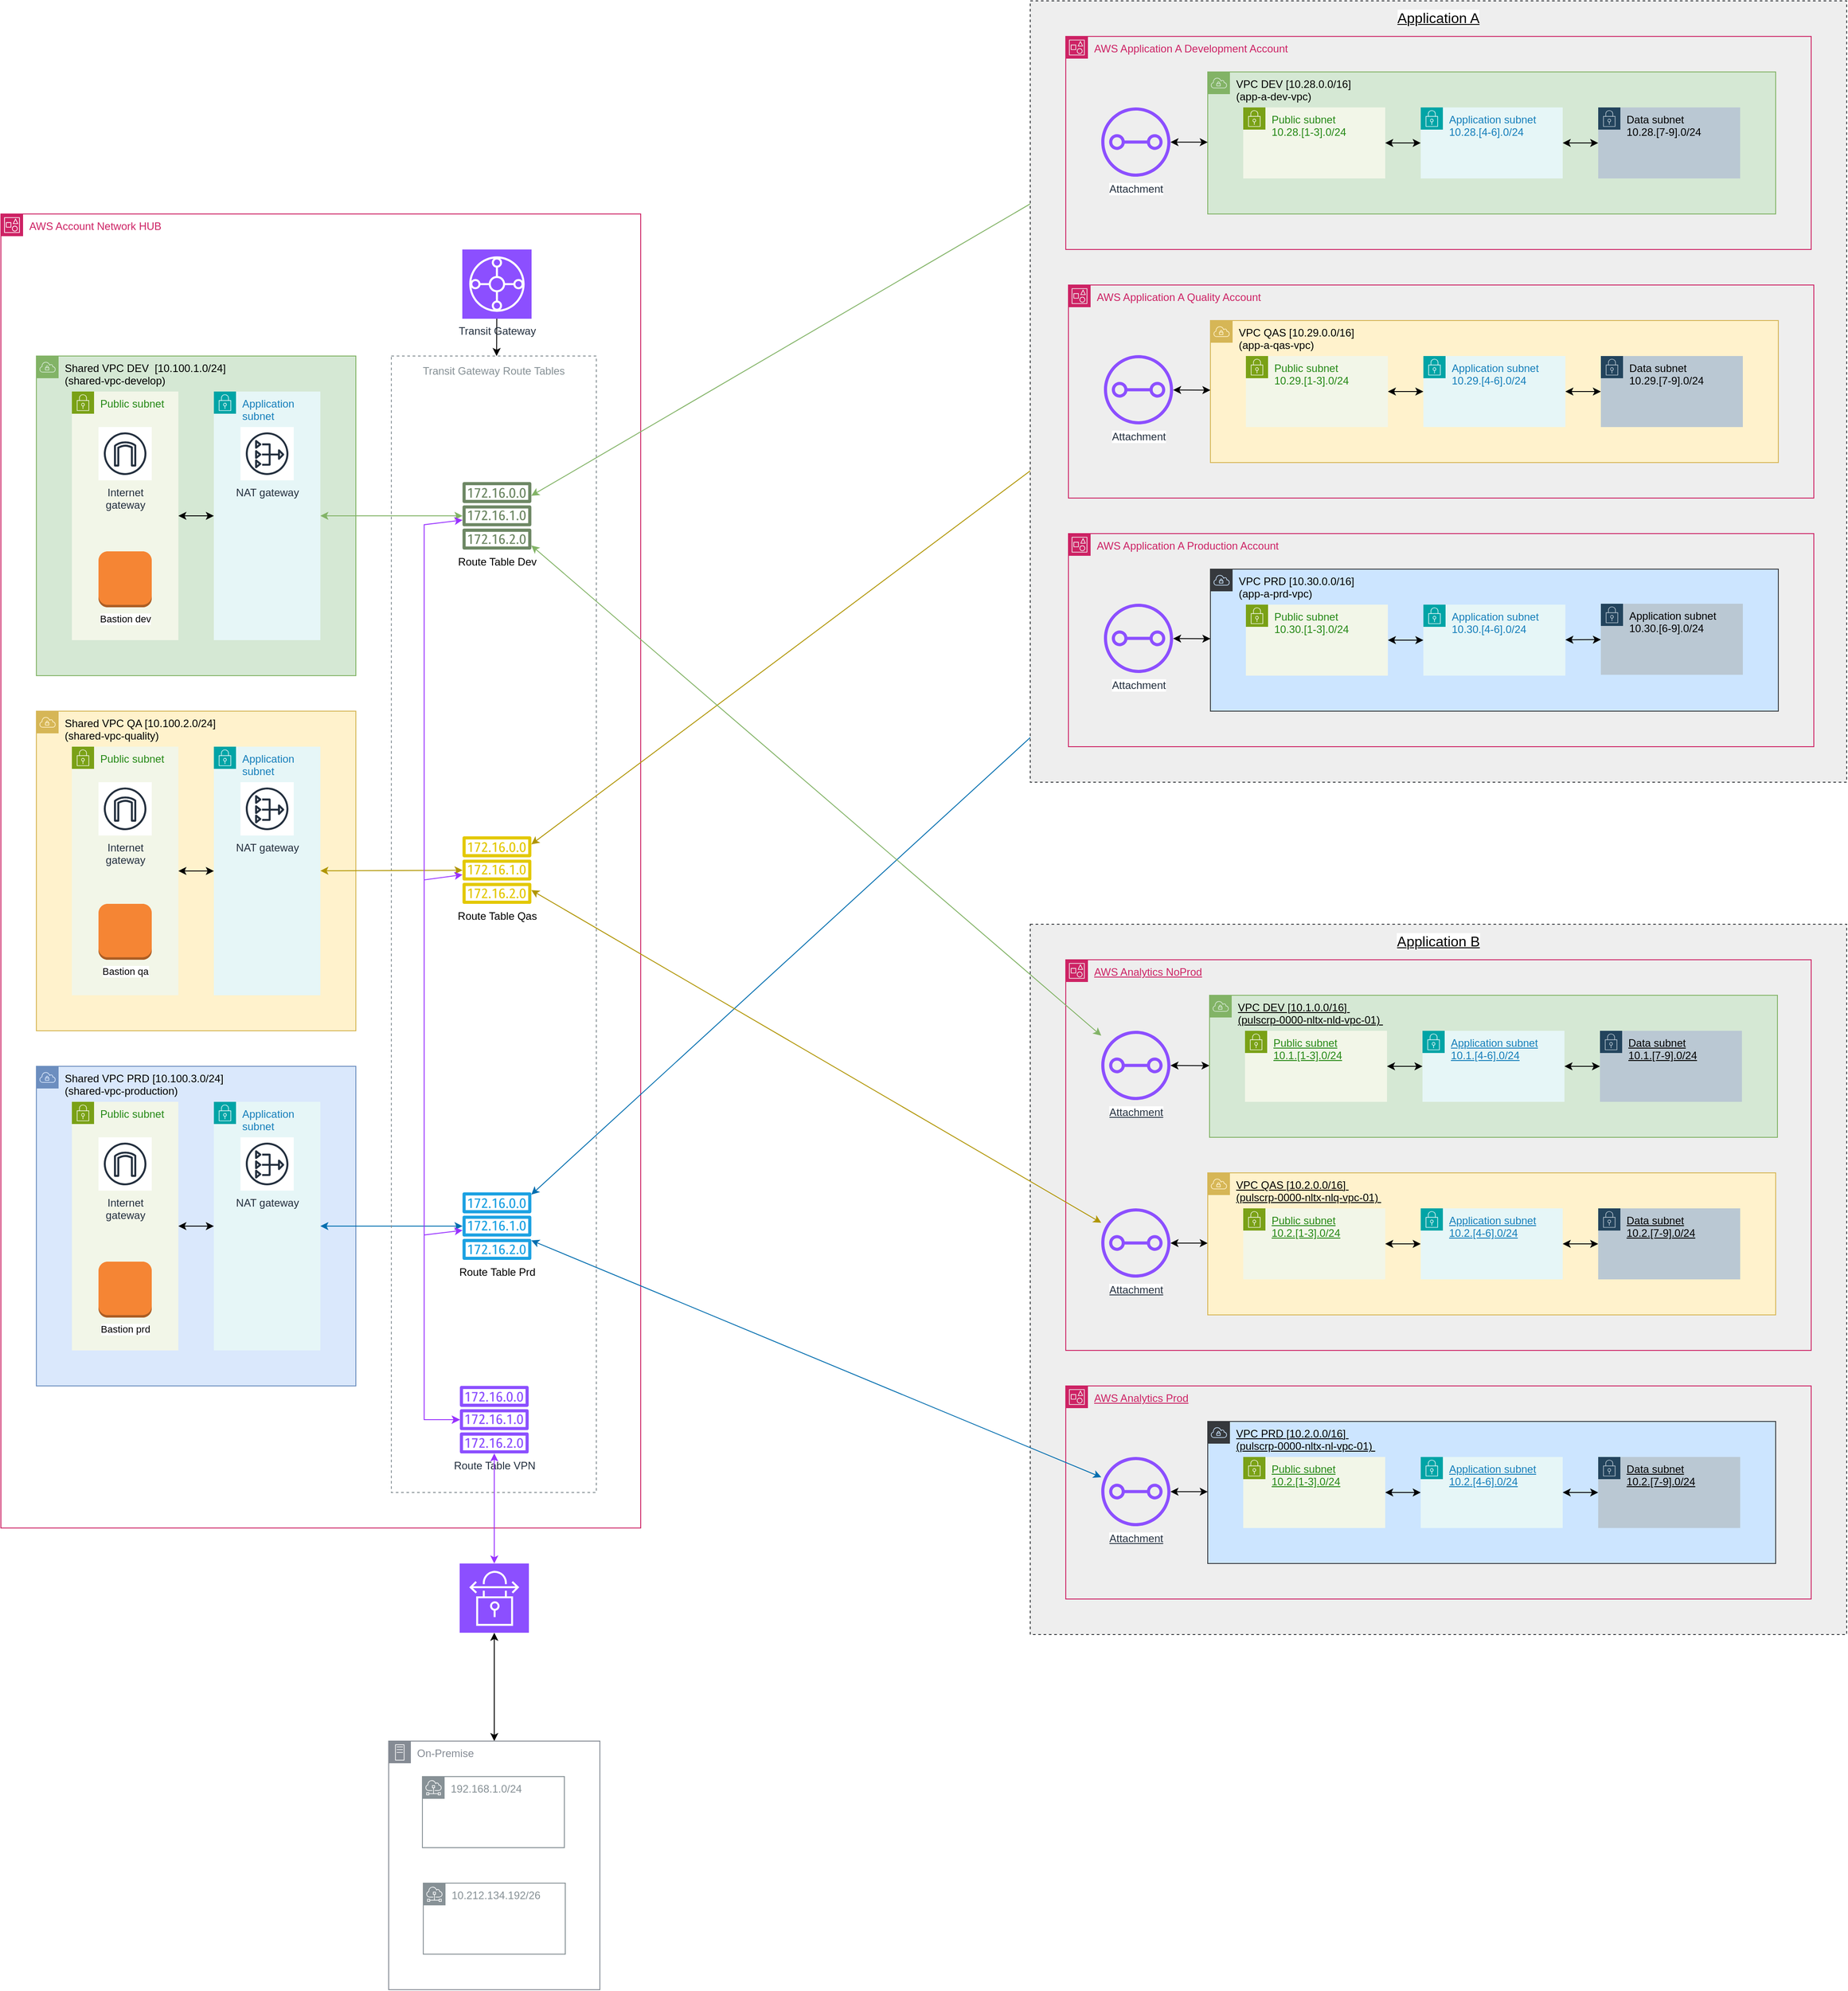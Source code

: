 <mxfile version="28.2.3">
  <diagram name="Networking" id="_ORlymL7IfFfhd-yZhTp">
    <mxGraphModel dx="1394" dy="-247" grid="1" gridSize="10" guides="1" tooltips="1" connect="1" arrows="1" fold="1" page="1" pageScale="1" pageWidth="850" pageHeight="1100" math="0" shadow="0">
      <root>
        <mxCell id="0" />
        <mxCell id="1" parent="0" />
        <mxCell id="sHIFL1C14dwgfcnODs1w-1" value="Network HUB" style="" parent="0" />
        <mxCell id="sHIFL1C14dwgfcnODs1w-2" value="AWS Account Network HUB" style="points=[[0,0],[0.25,0],[0.5,0],[0.75,0],[1,0],[1,0.25],[1,0.5],[1,0.75],[1,1],[0.75,1],[0.5,1],[0.25,1],[0,1],[0,0.75],[0,0.5],[0,0.25]];outlineConnect=0;gradientColor=none;html=1;whiteSpace=wrap;fontSize=12;fontStyle=0;container=1;pointerEvents=0;collapsible=0;recursiveResize=0;shape=mxgraph.aws4.group;grIcon=mxgraph.aws4.group_account;strokeColor=#CD2264;fillColor=none;verticalAlign=top;align=left;spacingLeft=30;fontColor=#CD2264;dashed=0;rounded=0;" parent="sHIFL1C14dwgfcnODs1w-1" vertex="1">
          <mxGeometry x="40" y="1880" width="721" height="1480" as="geometry" />
        </mxCell>
        <UserObject label="" tags="" id="sHIFL1C14dwgfcnODs1w-3">
          <mxCell style="edgeStyle=none;shape=connector;rounded=0;orthogonalLoop=1;jettySize=auto;html=1;strokeColor=default;align=center;verticalAlign=middle;fontFamily=Helvetica;fontSize=11;fontColor=default;labelBackgroundColor=default;startArrow=none;startFill=0;endArrow=classic;" parent="sHIFL1C14dwgfcnODs1w-2" source="sHIFL1C14dwgfcnODs1w-4" target="sHIFL1C14dwgfcnODs1w-12" edge="1">
            <mxGeometry relative="1" as="geometry" />
          </mxCell>
        </UserObject>
        <mxCell id="sHIFL1C14dwgfcnODs1w-4" value="Transit Gateway" style="points=[[0,0,0],[0.25,0,0],[0.5,0,0],[0.75,0,0],[1,0,0],[0,1,0],[0.25,1,0],[0.5,1,0],[0.75,1,0],[1,1,0],[0,0.25,0],[0,0.5,0],[0,0.75,0],[1,0.25,0],[1,0.5,0],[1,0.75,0]];outlineConnect=0;fontColor=#232F3E;fillColor=#8C4FFF;strokeColor=#ffffff;dashed=0;verticalLabelPosition=bottom;verticalAlign=top;align=center;html=1;fontSize=12;fontStyle=0;aspect=fixed;shape=mxgraph.aws4.resourceIcon;resIcon=mxgraph.aws4.transit_gateway;rounded=0;" parent="sHIFL1C14dwgfcnODs1w-2" vertex="1">
          <mxGeometry x="520" y="40" width="78" height="78" as="geometry" />
        </mxCell>
        <UserObject label="Shared VPC PRD [10.100.3.0/24]&amp;nbsp;&lt;div&gt;(shared-vpc-production)&amp;nbsp;&lt;/div&gt;" tags="Production" id="sHIFL1C14dwgfcnODs1w-5">
          <mxCell style="outlineConnect=0;html=1;whiteSpace=wrap;fontSize=12;fontStyle=0;shape=mxgraph.aws4.group;grIcon=mxgraph.aws4.group_vpc;strokeColor=#6c8ebf;fillColor=#dae8fc;verticalAlign=top;align=left;spacingLeft=30;dashed=0;rounded=0;" parent="sHIFL1C14dwgfcnODs1w-2" vertex="1">
            <mxGeometry x="40" y="960" width="360" height="360" as="geometry" />
          </mxCell>
        </UserObject>
        <UserObject label="" tags="Production" id="sHIFL1C14dwgfcnODs1w-6">
          <mxCell style="rounded=0;orthogonalLoop=1;jettySize=auto;html=1;startArrow=classic;startFill=1;" parent="sHIFL1C14dwgfcnODs1w-2" source="sHIFL1C14dwgfcnODs1w-7" target="sHIFL1C14dwgfcnODs1w-10" edge="1">
            <mxGeometry relative="1" as="geometry" />
          </mxCell>
        </UserObject>
        <UserObject label="Public subnet" tags="Production" id="sHIFL1C14dwgfcnODs1w-7">
          <mxCell style="points=[[0,0],[0.25,0],[0.5,0],[0.75,0],[1,0],[1,0.25],[1,0.5],[1,0.75],[1,1],[0.75,1],[0.5,1],[0.25,1],[0,1],[0,0.75],[0,0.5],[0,0.25]];outlineConnect=0;gradientColor=none;html=1;whiteSpace=wrap;fontSize=12;fontStyle=0;container=1;pointerEvents=0;collapsible=0;recursiveResize=0;shape=mxgraph.aws4.group;grIcon=mxgraph.aws4.group_security_group;grStroke=0;strokeColor=#7AA116;fillColor=#F2F6E8;verticalAlign=top;align=left;spacingLeft=30;fontColor=#248814;dashed=0;rounded=0;" parent="sHIFL1C14dwgfcnODs1w-2" vertex="1">
            <mxGeometry x="80" y="1000" width="120" height="280" as="geometry" />
          </mxCell>
        </UserObject>
        <UserObject label="Internet&#xa;gateway" tags="Production" id="sHIFL1C14dwgfcnODs1w-8">
          <mxCell style="outlineConnect=0;fontColor=#232F3E;gradientColor=none;strokeColor=#232F3E;fillColor=#ffffff;dashed=0;verticalLabelPosition=bottom;verticalAlign=top;align=center;html=1;fontSize=12;fontStyle=0;aspect=fixed;shape=mxgraph.aws4.resourceIcon;resIcon=mxgraph.aws4.internet_gateway;rounded=0;" parent="sHIFL1C14dwgfcnODs1w-7" vertex="1">
            <mxGeometry x="30" y="40" width="60" height="60" as="geometry" />
          </mxCell>
        </UserObject>
        <UserObject label="" tags="Production" id="sHIFL1C14dwgfcnODs1w-9">
          <mxCell style="rounded=0;orthogonalLoop=1;jettySize=auto;html=1;startArrow=classic;startFill=1;fillColor=#1ba1e2;strokeColor=#006EAF;" parent="sHIFL1C14dwgfcnODs1w-2" source="sHIFL1C14dwgfcnODs1w-10" target="sHIFL1C14dwgfcnODs1w-13" edge="1">
            <mxGeometry relative="1" as="geometry" />
          </mxCell>
        </UserObject>
        <UserObject label="Application&lt;div&gt;subnet&lt;/div&gt;" tags="Production" id="sHIFL1C14dwgfcnODs1w-10">
          <mxCell style="points=[[0,0],[0.25,0],[0.5,0],[0.75,0],[1,0],[1,0.25],[1,0.5],[1,0.75],[1,1],[0.75,1],[0.5,1],[0.25,1],[0,1],[0,0.75],[0,0.5],[0,0.25]];outlineConnect=0;gradientColor=none;html=1;whiteSpace=wrap;fontSize=12;fontStyle=0;container=1;pointerEvents=0;collapsible=0;recursiveResize=0;shape=mxgraph.aws4.group;grIcon=mxgraph.aws4.group_security_group;grStroke=0;strokeColor=#00A4A6;fillColor=#E6F6F7;verticalAlign=top;align=left;spacingLeft=30;fontColor=#147EBA;dashed=0;rounded=0;" parent="sHIFL1C14dwgfcnODs1w-2" vertex="1">
            <mxGeometry x="240" y="1000" width="120" height="280" as="geometry" />
          </mxCell>
        </UserObject>
        <UserObject label="NAT gateway" tags="Production" id="sHIFL1C14dwgfcnODs1w-11">
          <mxCell style="outlineConnect=0;fontColor=#232F3E;gradientColor=none;strokeColor=#232F3E;fillColor=#ffffff;dashed=0;verticalLabelPosition=bottom;verticalAlign=top;align=center;html=1;fontSize=12;fontStyle=0;aspect=fixed;shape=mxgraph.aws4.resourceIcon;resIcon=mxgraph.aws4.nat_gateway;rounded=0;" parent="sHIFL1C14dwgfcnODs1w-10" vertex="1">
            <mxGeometry x="30" y="40" width="60" height="60" as="geometry" />
          </mxCell>
        </UserObject>
        <mxCell id="sHIFL1C14dwgfcnODs1w-12" value="Transit Gateway Route Tables" style="outlineConnect=0;gradientColor=none;html=1;whiteSpace=wrap;fontSize=12;fontStyle=0;strokeColor=#879196;fillColor=none;verticalAlign=top;align=center;fontColor=#879196;dashed=1;spacingTop=3;fontFamily=Helvetica;labelBackgroundColor=default;rounded=0;" parent="sHIFL1C14dwgfcnODs1w-2" vertex="1">
          <mxGeometry x="440" y="160" width="231" height="1280" as="geometry" />
        </mxCell>
        <UserObject label="&lt;font style=&quot;color: rgb(0, 0, 0);&quot;&gt;Route Table Prd&lt;/font&gt;" tags="Production" id="sHIFL1C14dwgfcnODs1w-13">
          <mxCell style="outlineConnect=0;fillColor=#1ba1e2;strokeColor=#006EAF;dashed=0;verticalLabelPosition=bottom;verticalAlign=top;align=center;html=1;fontSize=12;fontStyle=0;aspect=fixed;pointerEvents=1;shape=mxgraph.aws4.route_table;fontFamily=Helvetica;labelBackgroundColor=default;fontColor=#ffffff;rounded=0;" parent="sHIFL1C14dwgfcnODs1w-2" vertex="1">
            <mxGeometry x="520" y="1102" width="78" height="76" as="geometry" />
          </mxCell>
        </UserObject>
        <UserObject label="Shared VPC QA [10.100.2.0/24]&amp;nbsp;&lt;div&gt;(shared-vpc-quality)&amp;nbsp;&lt;/div&gt;" tags="Calidad" id="sHIFL1C14dwgfcnODs1w-14">
          <mxCell style="outlineConnect=0;html=1;whiteSpace=wrap;fontSize=12;fontStyle=0;shape=mxgraph.aws4.group;grIcon=mxgraph.aws4.group_vpc;strokeColor=#d6b656;fillColor=#fff2cc;verticalAlign=top;align=left;spacingLeft=30;dashed=0;rounded=0;" parent="sHIFL1C14dwgfcnODs1w-2" vertex="1">
            <mxGeometry x="40" y="560" width="360" height="360" as="geometry" />
          </mxCell>
        </UserObject>
        <UserObject label="" tags="Calidad" id="sHIFL1C14dwgfcnODs1w-15">
          <mxCell style="rounded=0;orthogonalLoop=1;jettySize=auto;html=1;startArrow=classic;startFill=1;" parent="sHIFL1C14dwgfcnODs1w-2" source="sHIFL1C14dwgfcnODs1w-16" target="sHIFL1C14dwgfcnODs1w-19" edge="1">
            <mxGeometry relative="1" as="geometry" />
          </mxCell>
        </UserObject>
        <UserObject label="Public subnet" tags="Calidad" id="sHIFL1C14dwgfcnODs1w-16">
          <mxCell style="points=[[0,0],[0.25,0],[0.5,0],[0.75,0],[1,0],[1,0.25],[1,0.5],[1,0.75],[1,1],[0.75,1],[0.5,1],[0.25,1],[0,1],[0,0.75],[0,0.5],[0,0.25]];outlineConnect=0;gradientColor=none;html=1;whiteSpace=wrap;fontSize=12;fontStyle=0;container=1;pointerEvents=0;collapsible=0;recursiveResize=0;shape=mxgraph.aws4.group;grIcon=mxgraph.aws4.group_security_group;grStroke=0;strokeColor=#7AA116;fillColor=#F2F6E8;verticalAlign=top;align=left;spacingLeft=30;fontColor=#248814;dashed=0;rounded=0;" parent="sHIFL1C14dwgfcnODs1w-2" vertex="1">
            <mxGeometry x="80" y="600" width="120" height="280" as="geometry" />
          </mxCell>
        </UserObject>
        <UserObject label="Internet&#xa;gateway" tags="Calidad" id="sHIFL1C14dwgfcnODs1w-17">
          <mxCell style="outlineConnect=0;fontColor=#232F3E;gradientColor=none;strokeColor=#232F3E;fillColor=#ffffff;dashed=0;verticalLabelPosition=bottom;verticalAlign=top;align=center;html=1;fontSize=12;fontStyle=0;aspect=fixed;shape=mxgraph.aws4.resourceIcon;resIcon=mxgraph.aws4.internet_gateway;rounded=0;" parent="sHIFL1C14dwgfcnODs1w-16" vertex="1">
            <mxGeometry x="30" y="40" width="60" height="60" as="geometry" />
          </mxCell>
        </UserObject>
        <UserObject label="" tags="Calidad" id="sHIFL1C14dwgfcnODs1w-18">
          <mxCell style="edgeStyle=none;shape=connector;rounded=0;orthogonalLoop=1;jettySize=auto;html=1;strokeColor=#B09500;align=center;verticalAlign=middle;fontFamily=Helvetica;fontSize=11;fontColor=default;labelBackgroundColor=default;startArrow=classic;startFill=1;endArrow=classic;fillColor=#e3c800;" parent="sHIFL1C14dwgfcnODs1w-2" source="sHIFL1C14dwgfcnODs1w-19" target="sHIFL1C14dwgfcnODs1w-30" edge="1">
            <mxGeometry relative="1" as="geometry" />
          </mxCell>
        </UserObject>
        <UserObject label="Application&amp;nbsp;&lt;div&gt;subnet&lt;/div&gt;" tags="Calidad" id="sHIFL1C14dwgfcnODs1w-19">
          <mxCell style="points=[[0,0],[0.25,0],[0.5,0],[0.75,0],[1,0],[1,0.25],[1,0.5],[1,0.75],[1,1],[0.75,1],[0.5,1],[0.25,1],[0,1],[0,0.75],[0,0.5],[0,0.25]];outlineConnect=0;gradientColor=none;html=1;whiteSpace=wrap;fontSize=12;fontStyle=0;container=1;pointerEvents=0;collapsible=0;recursiveResize=0;shape=mxgraph.aws4.group;grIcon=mxgraph.aws4.group_security_group;grStroke=0;strokeColor=#00A4A6;fillColor=#E6F6F7;verticalAlign=top;align=left;spacingLeft=30;fontColor=#147EBA;dashed=0;rounded=0;" parent="sHIFL1C14dwgfcnODs1w-2" vertex="1">
            <mxGeometry x="240" y="600" width="120" height="280" as="geometry" />
          </mxCell>
        </UserObject>
        <UserObject label="NAT gateway" tags="Calidad" id="sHIFL1C14dwgfcnODs1w-20">
          <mxCell style="outlineConnect=0;fontColor=#232F3E;gradientColor=none;strokeColor=#232F3E;fillColor=#ffffff;dashed=0;verticalLabelPosition=bottom;verticalAlign=top;align=center;html=1;fontSize=12;fontStyle=0;aspect=fixed;shape=mxgraph.aws4.resourceIcon;resIcon=mxgraph.aws4.nat_gateway;rounded=0;" parent="sHIFL1C14dwgfcnODs1w-19" vertex="1">
            <mxGeometry x="30" y="40" width="60" height="60" as="geometry" />
          </mxCell>
        </UserObject>
        <UserObject label="Shared VPC DEV&amp;nbsp; [10.100.1.0/24]&amp;nbsp;&lt;div&gt;(shared-vpc-develop)&amp;nbsp;&lt;/div&gt;" tags="Desarrollo" id="sHIFL1C14dwgfcnODs1w-21">
          <mxCell style="outlineConnect=0;html=1;whiteSpace=wrap;fontSize=12;fontStyle=0;shape=mxgraph.aws4.group;grIcon=mxgraph.aws4.group_vpc;strokeColor=#82b366;fillColor=#d5e8d4;verticalAlign=top;align=left;spacingLeft=30;dashed=0;rounded=0;" parent="sHIFL1C14dwgfcnODs1w-2" vertex="1">
            <mxGeometry x="40" y="160" width="360" height="360" as="geometry" />
          </mxCell>
        </UserObject>
        <UserObject label="" tags="Desarrollo" id="sHIFL1C14dwgfcnODs1w-22">
          <mxCell style="rounded=0;orthogonalLoop=1;jettySize=auto;html=1;startArrow=classic;startFill=1;" parent="sHIFL1C14dwgfcnODs1w-2" source="sHIFL1C14dwgfcnODs1w-23" target="sHIFL1C14dwgfcnODs1w-26" edge="1">
            <mxGeometry relative="1" as="geometry" />
          </mxCell>
        </UserObject>
        <UserObject label="Public subnet" tags="Desarrollo" id="sHIFL1C14dwgfcnODs1w-23">
          <mxCell style="points=[[0,0],[0.25,0],[0.5,0],[0.75,0],[1,0],[1,0.25],[1,0.5],[1,0.75],[1,1],[0.75,1],[0.5,1],[0.25,1],[0,1],[0,0.75],[0,0.5],[0,0.25]];outlineConnect=0;gradientColor=none;html=1;whiteSpace=wrap;fontSize=12;fontStyle=0;container=1;pointerEvents=0;collapsible=0;recursiveResize=0;shape=mxgraph.aws4.group;grIcon=mxgraph.aws4.group_security_group;grStroke=0;strokeColor=#7AA116;fillColor=#F2F6E8;verticalAlign=top;align=left;spacingLeft=30;fontColor=#248814;dashed=0;rounded=0;" parent="sHIFL1C14dwgfcnODs1w-2" vertex="1">
            <mxGeometry x="80" y="200" width="120" height="280" as="geometry" />
          </mxCell>
        </UserObject>
        <UserObject label="Internet&#xa;gateway" tags="Desarrollo" id="sHIFL1C14dwgfcnODs1w-24">
          <mxCell style="outlineConnect=0;fontColor=#232F3E;gradientColor=none;strokeColor=#232F3E;fillColor=#ffffff;dashed=0;verticalLabelPosition=bottom;verticalAlign=top;align=center;html=1;fontSize=12;fontStyle=0;aspect=fixed;shape=mxgraph.aws4.resourceIcon;resIcon=mxgraph.aws4.internet_gateway;rounded=0;" parent="sHIFL1C14dwgfcnODs1w-23" vertex="1">
            <mxGeometry x="30" y="40" width="60" height="60" as="geometry" />
          </mxCell>
        </UserObject>
        <UserObject label="" tags="Desarrollo" id="sHIFL1C14dwgfcnODs1w-25">
          <mxCell style="edgeStyle=none;shape=connector;rounded=0;orthogonalLoop=1;jettySize=auto;html=1;strokeColor=#82b366;align=center;verticalAlign=middle;fontFamily=Helvetica;fontSize=11;fontColor=default;labelBackgroundColor=default;startArrow=classic;startFill=1;endArrow=classic;fillColor=#d5e8d4;" parent="sHIFL1C14dwgfcnODs1w-2" source="sHIFL1C14dwgfcnODs1w-26" target="sHIFL1C14dwgfcnODs1w-29" edge="1">
            <mxGeometry relative="1" as="geometry" />
          </mxCell>
        </UserObject>
        <UserObject label="Application subnet" tags="Desarrollo" id="sHIFL1C14dwgfcnODs1w-26">
          <mxCell style="points=[[0,0],[0.25,0],[0.5,0],[0.75,0],[1,0],[1,0.25],[1,0.5],[1,0.75],[1,1],[0.75,1],[0.5,1],[0.25,1],[0,1],[0,0.75],[0,0.5],[0,0.25]];outlineConnect=0;gradientColor=none;html=1;whiteSpace=wrap;fontSize=12;fontStyle=0;container=1;pointerEvents=0;collapsible=0;recursiveResize=0;shape=mxgraph.aws4.group;grIcon=mxgraph.aws4.group_security_group;grStroke=0;strokeColor=#00A4A6;fillColor=#E6F6F7;verticalAlign=top;align=left;spacingLeft=30;fontColor=#147EBA;dashed=0;rounded=0;" parent="sHIFL1C14dwgfcnODs1w-2" vertex="1">
            <mxGeometry x="240" y="200" width="120" height="280" as="geometry" />
          </mxCell>
        </UserObject>
        <UserObject label="NAT gateway" tags="Desarrollo" id="sHIFL1C14dwgfcnODs1w-27">
          <mxCell style="outlineConnect=0;fontColor=#232F3E;gradientColor=none;strokeColor=#232F3E;fillColor=#ffffff;dashed=0;verticalLabelPosition=bottom;verticalAlign=top;align=center;html=1;fontSize=12;fontStyle=0;aspect=fixed;shape=mxgraph.aws4.resourceIcon;resIcon=mxgraph.aws4.nat_gateway;rounded=0;" parent="sHIFL1C14dwgfcnODs1w-26" vertex="1">
            <mxGeometry x="30" y="40" width="60" height="60" as="geometry" />
          </mxCell>
        </UserObject>
        <mxCell id="sHIFL1C14dwgfcnODs1w-28" style="edgeStyle=none;shape=connector;rounded=0;orthogonalLoop=1;jettySize=auto;html=1;strokeColor=#9933FF;align=center;verticalAlign=middle;fontFamily=Helvetica;fontSize=11;fontColor=default;labelBackgroundColor=default;startArrow=classic;startFill=1;endArrow=classic;fillColor=#6a00ff;" parent="sHIFL1C14dwgfcnODs1w-2" source="sHIFL1C14dwgfcnODs1w-29" target="sHIFL1C14dwgfcnODs1w-37" edge="1">
          <mxGeometry relative="1" as="geometry">
            <mxPoint x="1500" y="1270" as="targetPoint" />
            <Array as="points">
              <mxPoint x="477" y="350" />
              <mxPoint x="477" y="1358" />
            </Array>
          </mxGeometry>
        </mxCell>
        <UserObject label="&lt;span&gt;&lt;font style=&quot;color: rgb(0, 0, 0);&quot;&gt;Route Table Dev&lt;/font&gt;&lt;/span&gt;" tags="Desarrollo" id="sHIFL1C14dwgfcnODs1w-29">
          <mxCell style="outlineConnect=0;fillColor=#6d8764;strokeColor=#3A5431;dashed=0;verticalLabelPosition=bottom;verticalAlign=top;align=center;html=1;fontSize=12;fontStyle=0;aspect=fixed;pointerEvents=1;shape=mxgraph.aws4.route_table;fontFamily=Helvetica;labelBackgroundColor=default;fontColor=#ffffff;rounded=0;" parent="sHIFL1C14dwgfcnODs1w-2" vertex="1">
            <mxGeometry x="520" y="302" width="78" height="76" as="geometry" />
          </mxCell>
        </UserObject>
        <UserObject label="Route Table Qas" tags="Calidad" id="sHIFL1C14dwgfcnODs1w-30">
          <mxCell style="outlineConnect=0;fillColor=#e3c800;strokeColor=#B09500;dashed=0;verticalLabelPosition=bottom;verticalAlign=top;align=center;html=1;fontSize=12;fontStyle=0;aspect=fixed;pointerEvents=1;shape=mxgraph.aws4.route_table;fontFamily=Helvetica;labelBackgroundColor=default;fontColor=#000000;rounded=0;" parent="sHIFL1C14dwgfcnODs1w-2" vertex="1">
            <mxGeometry x="520" y="701" width="78" height="76" as="geometry" />
          </mxCell>
        </UserObject>
        <UserObject label="Bastion dev" tags="Desarrollo" id="sHIFL1C14dwgfcnODs1w-31">
          <mxCell style="outlineConnect=0;dashed=0;verticalLabelPosition=bottom;verticalAlign=top;align=center;html=1;shape=mxgraph.aws3.instance;fillColor=#F58534;gradientColor=none;fontFamily=Helvetica;fontSize=11;fontColor=default;labelBackgroundColor=default;rounded=0;" parent="sHIFL1C14dwgfcnODs1w-2" vertex="1">
            <mxGeometry x="110" y="380" width="60" height="63" as="geometry" />
          </mxCell>
        </UserObject>
        <UserObject label="Bastion qa" tags="Calidad" id="sHIFL1C14dwgfcnODs1w-32">
          <mxCell style="outlineConnect=0;dashed=0;verticalLabelPosition=bottom;verticalAlign=top;align=center;html=1;shape=mxgraph.aws3.instance;fillColor=#F58534;gradientColor=none;fontFamily=Helvetica;fontSize=11;fontColor=default;labelBackgroundColor=default;rounded=0;" parent="sHIFL1C14dwgfcnODs1w-2" vertex="1">
            <mxGeometry x="110" y="777" width="60" height="63" as="geometry" />
          </mxCell>
        </UserObject>
        <UserObject label="Bastion prd" tags="Production" id="sHIFL1C14dwgfcnODs1w-33">
          <mxCell style="outlineConnect=0;dashed=0;verticalLabelPosition=bottom;verticalAlign=top;align=center;html=1;shape=mxgraph.aws3.instance;fillColor=#F58534;gradientColor=none;fontFamily=Helvetica;fontSize=11;fontColor=default;labelBackgroundColor=default;rounded=0;" parent="sHIFL1C14dwgfcnODs1w-2" vertex="1">
            <mxGeometry x="110" y="1180" width="60" height="63" as="geometry" />
          </mxCell>
        </UserObject>
        <mxCell id="sHIFL1C14dwgfcnODs1w-34" value="On premise" style="" parent="0" />
        <mxCell id="sHIFL1C14dwgfcnODs1w-35" style="edgeStyle=none;shape=connector;rounded=0;orthogonalLoop=1;jettySize=auto;html=1;strokeColor=#9933FF;align=center;verticalAlign=middle;fontFamily=Helvetica;fontSize=11;fontColor=default;labelBackgroundColor=default;startArrow=classic;startFill=1;endArrow=classic;fillColor=#6a00ff;" parent="sHIFL1C14dwgfcnODs1w-34" source="sHIFL1C14dwgfcnODs1w-37" target="sHIFL1C14dwgfcnODs1w-30" edge="1">
          <mxGeometry relative="1" as="geometry">
            <mxPoint x="1170" y="3030" as="targetPoint" />
            <mxPoint x="560.229" y="3238.0" as="sourcePoint" />
            <Array as="points">
              <mxPoint x="517" y="3238" />
              <mxPoint x="517" y="2630" />
            </Array>
          </mxGeometry>
        </mxCell>
        <mxCell id="sHIFL1C14dwgfcnODs1w-36" style="edgeStyle=none;shape=connector;rounded=0;orthogonalLoop=1;jettySize=auto;html=1;strokeColor=#9933FF;align=center;verticalAlign=middle;fontFamily=Helvetica;fontSize=11;fontColor=default;labelBackgroundColor=default;startArrow=classic;startFill=1;endArrow=classic;fillColor=#6a00ff;" parent="sHIFL1C14dwgfcnODs1w-34" source="sHIFL1C14dwgfcnODs1w-37" target="sHIFL1C14dwgfcnODs1w-13" edge="1">
          <mxGeometry relative="1" as="geometry">
            <mxPoint x="457" y="3420.417" as="targetPoint" />
            <Array as="points">
              <mxPoint x="517" y="3238" />
              <mxPoint x="517" y="3030" />
            </Array>
          </mxGeometry>
        </mxCell>
        <mxCell id="sHIFL1C14dwgfcnODs1w-37" value="Route Table VPN" style="outlineConnect=0;fontColor=#232F3E;gradientColor=none;fillColor=#8C4FFF;strokeColor=none;dashed=0;verticalLabelPosition=bottom;verticalAlign=top;align=center;html=1;fontSize=12;fontStyle=0;aspect=fixed;pointerEvents=1;shape=mxgraph.aws4.route_table;fontFamily=Helvetica;labelBackgroundColor=default;rounded=0;" parent="sHIFL1C14dwgfcnODs1w-34" vertex="1">
          <mxGeometry x="557" y="3200" width="78" height="76" as="geometry" />
        </mxCell>
        <mxCell id="sHIFL1C14dwgfcnODs1w-38" style="edgeStyle=none;shape=connector;rounded=0;orthogonalLoop=1;jettySize=auto;html=1;strokeColor=#9933FF;align=center;verticalAlign=middle;fontFamily=Helvetica;fontSize=11;fontColor=default;labelBackgroundColor=default;startArrow=classic;startFill=1;endArrow=classic;fillColor=#6a00ff;" parent="sHIFL1C14dwgfcnODs1w-34" source="sHIFL1C14dwgfcnODs1w-39" target="sHIFL1C14dwgfcnODs1w-37" edge="1">
          <mxGeometry relative="1" as="geometry" />
        </mxCell>
        <mxCell id="sHIFL1C14dwgfcnODs1w-39" value="" style="points=[[0,0,0],[0.25,0,0],[0.5,0,0],[0.75,0,0],[1,0,0],[0,1,0],[0.25,1,0],[0.5,1,0],[0.75,1,0],[1,1,0],[0,0.25,0],[0,0.5,0],[0,0.75,0],[1,0.25,0],[1,0.5,0],[1,0.75,0]];outlineConnect=0;fontColor=#232F3E;fillColor=#8C4FFF;strokeColor=#ffffff;dashed=0;verticalLabelPosition=bottom;verticalAlign=top;align=center;html=1;fontSize=12;fontStyle=0;aspect=fixed;shape=mxgraph.aws4.resourceIcon;resIcon=mxgraph.aws4.site_to_site_vpn;fontFamily=Helvetica;labelBackgroundColor=default;rounded=0;" parent="sHIFL1C14dwgfcnODs1w-34" vertex="1">
          <mxGeometry x="557" y="3400" width="78" height="78" as="geometry" />
        </mxCell>
        <mxCell id="sHIFL1C14dwgfcnODs1w-40" style="edgeStyle=none;shape=connector;rounded=0;orthogonalLoop=1;jettySize=auto;html=1;strokeColor=default;align=center;verticalAlign=middle;fontFamily=Helvetica;fontSize=11;fontColor=default;labelBackgroundColor=default;startArrow=classic;startFill=1;endArrow=classic;" parent="sHIFL1C14dwgfcnODs1w-34" source="sHIFL1C14dwgfcnODs1w-39" target="sHIFL1C14dwgfcnODs1w-41" edge="1">
          <mxGeometry relative="1" as="geometry" />
        </mxCell>
        <mxCell id="sHIFL1C14dwgfcnODs1w-41" value="On-Premise" style="outlineConnect=0;gradientColor=none;html=1;whiteSpace=wrap;fontSize=12;fontStyle=0;shape=mxgraph.aws4.group;grIcon=mxgraph.aws4.group_on_premise;strokeColor=#858B94;fillColor=none;verticalAlign=top;align=left;spacingLeft=30;fontColor=#858B94;dashed=0;fontFamily=Helvetica;labelBackgroundColor=default;rounded=0;" parent="sHIFL1C14dwgfcnODs1w-34" vertex="1">
          <mxGeometry x="477" y="3600" width="238" height="280" as="geometry" />
        </mxCell>
        <mxCell id="sHIFL1C14dwgfcnODs1w-42" value="192.168.1.0/24" style="outlineConnect=0;gradientColor=none;html=1;whiteSpace=wrap;fontSize=12;fontStyle=0;shape=mxgraph.aws4.group;grIcon=mxgraph.aws4.group_subnet;strokeColor=#879196;fillColor=none;verticalAlign=top;align=left;spacingLeft=30;fontColor=#879196;dashed=0;fontFamily=Helvetica;labelBackgroundColor=default;rounded=0;" parent="sHIFL1C14dwgfcnODs1w-34" vertex="1">
          <mxGeometry x="515" y="3640" width="160" height="80" as="geometry" />
        </mxCell>
        <mxCell id="sHIFL1C14dwgfcnODs1w-43" value="10.212.134.192/26" style="outlineConnect=0;gradientColor=none;html=1;whiteSpace=wrap;fontSize=12;fontStyle=0;shape=mxgraph.aws4.group;grIcon=mxgraph.aws4.group_subnet;strokeColor=#879196;fillColor=none;verticalAlign=top;align=left;spacingLeft=30;fontColor=#879196;dashed=0;fontFamily=Helvetica;labelBackgroundColor=default;rounded=0;" parent="sHIFL1C14dwgfcnODs1w-34" vertex="1">
          <mxGeometry x="516" y="3760" width="160" height="80" as="geometry" />
        </mxCell>
        <mxCell id="sHIFL1C14dwgfcnODs1w-44" value="Integration" style="" parent="0" />
        <mxCell id="sHIFL1C14dwgfcnODs1w-76" value="General" style="" parent="0" />
        <mxCell id="sHIFL1C14dwgfcnODs1w-107" value="AnaPreventionPeru" style="" parent="0" />
        <mxCell id="sHIFL1C14dwgfcnODs1w-138" value="Anaprevention Chile" style="" parent="0" />
        <mxCell id="sHIFL1C14dwgfcnODs1w-169" value="Anaprevention Argentina" style="" parent="0" />
        <UserObject label="" tags="Desarrollo" id="sHIFL1C14dwgfcnODs1w-170">
          <mxCell style="edgeStyle=none;shape=connector;rounded=0;orthogonalLoop=1;jettySize=auto;html=1;strokeColor=#82b366;align=center;verticalAlign=middle;fontFamily=Helvetica;fontSize=11;fontColor=default;labelBackgroundColor=default;startArrow=classic;startFill=1;endArrow=classic;fillColor=#d5e8d4;" parent="sHIFL1C14dwgfcnODs1w-169" source="sHIFL1C14dwgfcnODs1w-183" target="sHIFL1C14dwgfcnODs1w-29" edge="1">
            <mxGeometry relative="1" as="geometry">
              <mxPoint x="1587.64" y="2912" as="sourcePoint" />
              <mxPoint x="816.64" y="2060" as="targetPoint" />
            </mxGeometry>
          </mxCell>
        </UserObject>
        <UserObject label="" tags="Calidad" id="sHIFL1C14dwgfcnODs1w-171">
          <mxCell style="edgeStyle=none;shape=connector;rounded=0;orthogonalLoop=1;jettySize=auto;html=1;strokeColor=#B09500;align=center;verticalAlign=middle;fontFamily=Helvetica;fontSize=11;fontColor=default;labelBackgroundColor=default;startArrow=classic;startFill=1;endArrow=classic;fillColor=#e3c800;" parent="sHIFL1C14dwgfcnODs1w-169" source="sHIFL1C14dwgfcnODs1w-192" target="sHIFL1C14dwgfcnODs1w-30" edge="1">
            <mxGeometry relative="1" as="geometry">
              <mxPoint x="1789.23" y="2761.35" as="sourcePoint" />
              <mxPoint x="1027.23" y="2100.35" as="targetPoint" />
            </mxGeometry>
          </mxCell>
        </UserObject>
        <UserObject label="" tags="Production" id="sHIFL1C14dwgfcnODs1w-172">
          <mxCell style="edgeStyle=none;shape=connector;rounded=0;orthogonalLoop=1;jettySize=auto;html=1;strokeColor=#006EAF;align=center;verticalAlign=middle;fontFamily=Helvetica;fontSize=11;fontColor=default;labelBackgroundColor=default;startArrow=classic;startFill=1;endArrow=classic;fillColor=#1ba1e2;" parent="sHIFL1C14dwgfcnODs1w-169" source="sHIFL1C14dwgfcnODs1w-200" target="sHIFL1C14dwgfcnODs1w-13" edge="1">
            <mxGeometry relative="1" as="geometry">
              <mxPoint x="1859.23" y="2988.63" as="sourcePoint" />
              <mxPoint x="1097.23" y="2509.63" as="targetPoint" />
            </mxGeometry>
          </mxCell>
        </UserObject>
        <mxCell id="cohGate5Y-OXNEU90h7Q-3" value="" style="group" vertex="1" connectable="0" parent="sHIFL1C14dwgfcnODs1w-169">
          <mxGeometry x="1200" y="1640" width="920" height="880" as="geometry" />
        </mxCell>
        <mxCell id="sHIFL1C14dwgfcnODs1w-174" value="&lt;font style=&quot;font-size: 16px;&quot;&gt;Application A&lt;/font&gt;" style="outlineConnect=0;gradientColor=none;html=1;whiteSpace=wrap;fontSize=12;fontStyle=4;strokeColor=#36393d;fillColor=#eeeeee;verticalAlign=top;align=center;fontColor=default;dashed=1;spacingTop=3;fontFamily=Helvetica;labelBackgroundColor=default;rounded=0;" parent="cohGate5Y-OXNEU90h7Q-3" vertex="1">
          <mxGeometry width="920" height="880" as="geometry" />
        </mxCell>
        <UserObject label="AWS Application A Development Account" tags="Desarrollo" id="sHIFL1C14dwgfcnODs1w-175">
          <mxCell style="points=[[0,0],[0.25,0],[0.5,0],[0.75,0],[1,0],[1,0.25],[1,0.5],[1,0.75],[1,1],[0.75,1],[0.5,1],[0.25,1],[0,1],[0,0.75],[0,0.5],[0,0.25]];outlineConnect=0;gradientColor=none;html=1;whiteSpace=wrap;fontSize=12;fontStyle=0;container=1;pointerEvents=0;collapsible=0;recursiveResize=0;shape=mxgraph.aws4.group;grIcon=mxgraph.aws4.group_account;strokeColor=#CD2264;fillColor=none;verticalAlign=top;align=left;spacingLeft=30;fontColor=#CD2264;dashed=0;rounded=0;" parent="cohGate5Y-OXNEU90h7Q-3" vertex="1">
            <mxGeometry x="40" y="40" width="840" height="240" as="geometry" />
          </mxCell>
        </UserObject>
        <UserObject label="VPC DEV [10.28.0.0/16]&amp;nbsp;&lt;div&gt;(app-a-dev-vpc)&amp;nbsp;&lt;/div&gt;" tags="Desarrollo" id="sHIFL1C14dwgfcnODs1w-176">
          <mxCell style="outlineConnect=0;html=1;whiteSpace=wrap;fontSize=12;fontStyle=0;shape=mxgraph.aws4.group;grIcon=mxgraph.aws4.group_vpc;strokeColor=#82b366;fillColor=#d5e8d4;verticalAlign=top;align=left;spacingLeft=30;dashed=0;rounded=0;" parent="sHIFL1C14dwgfcnODs1w-175" vertex="1">
            <mxGeometry x="160" y="40" width="640" height="160" as="geometry" />
          </mxCell>
        </UserObject>
        <UserObject label="" tags="Desarrollo" id="sHIFL1C14dwgfcnODs1w-177">
          <mxCell style="rounded=0;orthogonalLoop=1;jettySize=auto;html=1;startArrow=classic;startFill=1;" parent="sHIFL1C14dwgfcnODs1w-175" source="sHIFL1C14dwgfcnODs1w-178" target="sHIFL1C14dwgfcnODs1w-181" edge="1">
            <mxGeometry relative="1" as="geometry" />
          </mxCell>
        </UserObject>
        <UserObject label="Public subnet&lt;br&gt;10.28.[1-3].0/24" tags="Desarrollo" id="sHIFL1C14dwgfcnODs1w-178">
          <mxCell style="points=[[0,0],[0.25,0],[0.5,0],[0.75,0],[1,0],[1,0.25],[1,0.5],[1,0.75],[1,1],[0.75,1],[0.5,1],[0.25,1],[0,1],[0,0.75],[0,0.5],[0,0.25]];outlineConnect=0;gradientColor=none;html=1;whiteSpace=wrap;fontSize=12;fontStyle=0;container=1;pointerEvents=0;collapsible=0;recursiveResize=0;shape=mxgraph.aws4.group;grIcon=mxgraph.aws4.group_security_group;grStroke=0;strokeColor=#7AA116;fillColor=#F2F6E8;verticalAlign=top;align=left;spacingLeft=30;fontColor=#248814;dashed=0;rounded=0;" parent="sHIFL1C14dwgfcnODs1w-175" vertex="1">
            <mxGeometry x="200" y="80" width="160" height="80" as="geometry" />
          </mxCell>
        </UserObject>
        <UserObject label="" tags="Desarrollo" id="sHIFL1C14dwgfcnODs1w-179">
          <mxCell style="edgeStyle=none;shape=connector;rounded=0;orthogonalLoop=1;jettySize=auto;html=1;strokeColor=default;align=center;verticalAlign=middle;fontFamily=Helvetica;fontSize=11;fontColor=default;labelBackgroundColor=default;startArrow=classic;startFill=1;endArrow=classic;" parent="sHIFL1C14dwgfcnODs1w-175" source="sHIFL1C14dwgfcnODs1w-181" target="sHIFL1C14dwgfcnODs1w-182" edge="1">
            <mxGeometry relative="1" as="geometry" />
          </mxCell>
        </UserObject>
        <UserObject label="" tags="Desarrollo" id="sHIFL1C14dwgfcnODs1w-180">
          <mxCell style="edgeStyle=none;shape=connector;rounded=0;orthogonalLoop=1;jettySize=auto;html=1;strokeColor=default;align=center;verticalAlign=middle;fontFamily=Helvetica;fontSize=11;fontColor=default;labelBackgroundColor=default;startArrow=classic;startFill=1;endArrow=classic;" parent="sHIFL1C14dwgfcnODs1w-175" source="sHIFL1C14dwgfcnODs1w-176" target="sHIFL1C14dwgfcnODs1w-183" edge="1">
            <mxGeometry relative="1" as="geometry" />
          </mxCell>
        </UserObject>
        <UserObject label="Application subnet&lt;div&gt;10.28.[4-6].0/24&lt;/div&gt;" tags="Desarrollo" id="sHIFL1C14dwgfcnODs1w-181">
          <mxCell style="points=[[0,0],[0.25,0],[0.5,0],[0.75,0],[1,0],[1,0.25],[1,0.5],[1,0.75],[1,1],[0.75,1],[0.5,1],[0.25,1],[0,1],[0,0.75],[0,0.5],[0,0.25]];outlineConnect=0;gradientColor=none;html=1;whiteSpace=wrap;fontSize=12;fontStyle=0;container=1;pointerEvents=0;collapsible=0;recursiveResize=0;shape=mxgraph.aws4.group;grIcon=mxgraph.aws4.group_security_group;grStroke=0;strokeColor=#00A4A6;fillColor=#E6F6F7;verticalAlign=top;align=left;spacingLeft=30;fontColor=#147EBA;dashed=0;rounded=0;" parent="sHIFL1C14dwgfcnODs1w-175" vertex="1">
            <mxGeometry x="400" y="80" width="160" height="80" as="geometry" />
          </mxCell>
        </UserObject>
        <UserObject label="Data subnet&lt;div&gt;10.28.[7-9].0/24&lt;/div&gt;" tags="Desarrollo" id="sHIFL1C14dwgfcnODs1w-182">
          <mxCell style="points=[[0,0],[0.25,0],[0.5,0],[0.75,0],[1,0],[1,0.25],[1,0.5],[1,0.75],[1,1],[0.75,1],[0.5,1],[0.25,1],[0,1],[0,0.75],[0,0.5],[0,0.25]];outlineConnect=0;html=1;whiteSpace=wrap;fontSize=12;fontStyle=0;container=1;pointerEvents=0;collapsible=0;recursiveResize=0;shape=mxgraph.aws4.group;grIcon=mxgraph.aws4.group_security_group;grStroke=0;strokeColor=#23445d;fillColor=#bac8d3;verticalAlign=top;align=left;spacingLeft=30;dashed=0;rounded=0;" parent="sHIFL1C14dwgfcnODs1w-175" vertex="1">
            <mxGeometry x="600" y="80" width="160" height="80" as="geometry" />
          </mxCell>
        </UserObject>
        <UserObject label="Attachment" tags="Desarrollo" id="sHIFL1C14dwgfcnODs1w-183">
          <mxCell style="outlineConnect=0;fontColor=#232F3E;gradientColor=none;fillColor=#8C4FFF;strokeColor=none;dashed=0;verticalLabelPosition=bottom;verticalAlign=top;align=center;html=1;fontSize=12;fontStyle=0;aspect=fixed;pointerEvents=1;shape=mxgraph.aws4.transit_gateway_attachment;fontFamily=Helvetica;labelBackgroundColor=default;rounded=0;" parent="sHIFL1C14dwgfcnODs1w-175" vertex="1">
            <mxGeometry x="40" y="80" width="78" height="78" as="geometry" />
          </mxCell>
        </UserObject>
        <UserObject label="AWS Application A Quality Account" tags="Calidad" id="sHIFL1C14dwgfcnODs1w-184">
          <mxCell style="points=[[0,0],[0.25,0],[0.5,0],[0.75,0],[1,0],[1,0.25],[1,0.5],[1,0.75],[1,1],[0.75,1],[0.5,1],[0.25,1],[0,1],[0,0.75],[0,0.5],[0,0.25]];outlineConnect=0;gradientColor=none;html=1;whiteSpace=wrap;fontSize=12;fontStyle=0;container=1;pointerEvents=0;collapsible=0;recursiveResize=0;shape=mxgraph.aws4.group;grIcon=mxgraph.aws4.group_account;strokeColor=#CD2264;fillColor=none;verticalAlign=top;align=left;spacingLeft=30;fontColor=#CD2264;dashed=0;rounded=0;" parent="cohGate5Y-OXNEU90h7Q-3" vertex="1">
            <mxGeometry x="43" y="320" width="840" height="240" as="geometry" />
          </mxCell>
        </UserObject>
        <UserObject label="VPC QAS [10.29.0.0/16]&amp;nbsp;&lt;div&gt;(app-a-qas-vpc)&amp;nbsp;&lt;/div&gt;" tags="Calidad" id="sHIFL1C14dwgfcnODs1w-185">
          <mxCell style="outlineConnect=0;html=1;whiteSpace=wrap;fontSize=12;fontStyle=0;shape=mxgraph.aws4.group;grIcon=mxgraph.aws4.group_vpc;strokeColor=#d6b656;fillColor=#fff2cc;verticalAlign=top;align=left;spacingLeft=30;dashed=0;rounded=0;" parent="sHIFL1C14dwgfcnODs1w-184" vertex="1">
            <mxGeometry x="160" y="40" width="640" height="160" as="geometry" />
          </mxCell>
        </UserObject>
        <UserObject label="" tags="Calidad" id="sHIFL1C14dwgfcnODs1w-186">
          <mxCell style="rounded=0;orthogonalLoop=1;jettySize=auto;html=1;startArrow=classic;startFill=1;" parent="sHIFL1C14dwgfcnODs1w-184" source="sHIFL1C14dwgfcnODs1w-187" target="sHIFL1C14dwgfcnODs1w-190" edge="1">
            <mxGeometry relative="1" as="geometry" />
          </mxCell>
        </UserObject>
        <UserObject label="Public subnet&lt;br&gt;10.29.[1-3].0/24" tags="Calidad" id="sHIFL1C14dwgfcnODs1w-187">
          <mxCell style="points=[[0,0],[0.25,0],[0.5,0],[0.75,0],[1,0],[1,0.25],[1,0.5],[1,0.75],[1,1],[0.75,1],[0.5,1],[0.25,1],[0,1],[0,0.75],[0,0.5],[0,0.25]];outlineConnect=0;gradientColor=none;html=1;whiteSpace=wrap;fontSize=12;fontStyle=0;container=1;pointerEvents=0;collapsible=0;recursiveResize=0;shape=mxgraph.aws4.group;grIcon=mxgraph.aws4.group_security_group;grStroke=0;strokeColor=#7AA116;fillColor=#F2F6E8;verticalAlign=top;align=left;spacingLeft=30;fontColor=#248814;dashed=0;rounded=0;" parent="sHIFL1C14dwgfcnODs1w-184" vertex="1">
            <mxGeometry x="200" y="80" width="160" height="80" as="geometry" />
          </mxCell>
        </UserObject>
        <UserObject label="" tags="Calidad" id="sHIFL1C14dwgfcnODs1w-188">
          <mxCell style="edgeStyle=none;shape=connector;rounded=0;orthogonalLoop=1;jettySize=auto;html=1;strokeColor=default;align=center;verticalAlign=middle;fontFamily=Helvetica;fontSize=11;fontColor=default;labelBackgroundColor=default;startArrow=classic;startFill=1;endArrow=classic;" parent="sHIFL1C14dwgfcnODs1w-184" source="sHIFL1C14dwgfcnODs1w-190" target="sHIFL1C14dwgfcnODs1w-191" edge="1">
            <mxGeometry relative="1" as="geometry" />
          </mxCell>
        </UserObject>
        <UserObject label="" tags="Calidad" id="sHIFL1C14dwgfcnODs1w-189">
          <mxCell style="edgeStyle=none;shape=connector;rounded=0;orthogonalLoop=1;jettySize=auto;html=1;strokeColor=default;align=center;verticalAlign=middle;fontFamily=Helvetica;fontSize=11;fontColor=default;labelBackgroundColor=default;startArrow=classic;startFill=1;endArrow=classic;" parent="sHIFL1C14dwgfcnODs1w-184" source="sHIFL1C14dwgfcnODs1w-185" target="sHIFL1C14dwgfcnODs1w-192" edge="1">
            <mxGeometry relative="1" as="geometry" />
          </mxCell>
        </UserObject>
        <UserObject label="Application subnet&lt;div&gt;10.29.[4-6].0/24&lt;/div&gt;" tags="Calidad" id="sHIFL1C14dwgfcnODs1w-190">
          <mxCell style="points=[[0,0],[0.25,0],[0.5,0],[0.75,0],[1,0],[1,0.25],[1,0.5],[1,0.75],[1,1],[0.75,1],[0.5,1],[0.25,1],[0,1],[0,0.75],[0,0.5],[0,0.25]];outlineConnect=0;gradientColor=none;html=1;whiteSpace=wrap;fontSize=12;fontStyle=0;container=1;pointerEvents=0;collapsible=0;recursiveResize=0;shape=mxgraph.aws4.group;grIcon=mxgraph.aws4.group_security_group;grStroke=0;strokeColor=#00A4A6;fillColor=#E6F6F7;verticalAlign=top;align=left;spacingLeft=30;fontColor=#147EBA;dashed=0;rounded=0;" parent="sHIFL1C14dwgfcnODs1w-184" vertex="1">
            <mxGeometry x="400" y="80" width="160" height="80" as="geometry" />
          </mxCell>
        </UserObject>
        <UserObject label="Data subnet&lt;div&gt;10.29.[7-9].0/24&lt;/div&gt;" tags="Calidad" id="sHIFL1C14dwgfcnODs1w-191">
          <mxCell style="points=[[0,0],[0.25,0],[0.5,0],[0.75,0],[1,0],[1,0.25],[1,0.5],[1,0.75],[1,1],[0.75,1],[0.5,1],[0.25,1],[0,1],[0,0.75],[0,0.5],[0,0.25]];outlineConnect=0;html=1;whiteSpace=wrap;fontSize=12;fontStyle=0;container=1;pointerEvents=0;collapsible=0;recursiveResize=0;shape=mxgraph.aws4.group;grIcon=mxgraph.aws4.group_security_group;grStroke=0;strokeColor=#23445d;fillColor=#bac8d3;verticalAlign=top;align=left;spacingLeft=30;dashed=0;rounded=0;" parent="sHIFL1C14dwgfcnODs1w-184" vertex="1">
            <mxGeometry x="600" y="80" width="160" height="80" as="geometry" />
          </mxCell>
        </UserObject>
        <UserObject label="Attachment" tags="Calidad" id="sHIFL1C14dwgfcnODs1w-192">
          <mxCell style="outlineConnect=0;fontColor=#232F3E;gradientColor=none;fillColor=#8C4FFF;strokeColor=none;dashed=0;verticalLabelPosition=bottom;verticalAlign=top;align=center;html=1;fontSize=12;fontStyle=0;aspect=fixed;pointerEvents=1;shape=mxgraph.aws4.transit_gateway_attachment;fontFamily=Helvetica;labelBackgroundColor=default;rounded=0;" parent="sHIFL1C14dwgfcnODs1w-184" vertex="1">
            <mxGeometry x="40" y="79" width="78" height="78" as="geometry" />
          </mxCell>
        </UserObject>
        <UserObject label="AWS Application A Production Account" tags="Production" id="sHIFL1C14dwgfcnODs1w-193">
          <mxCell style="points=[[0,0],[0.25,0],[0.5,0],[0.75,0],[1,0],[1,0.25],[1,0.5],[1,0.75],[1,1],[0.75,1],[0.5,1],[0.25,1],[0,1],[0,0.75],[0,0.5],[0,0.25]];outlineConnect=0;gradientColor=none;html=1;whiteSpace=wrap;fontSize=12;fontStyle=0;container=1;pointerEvents=0;collapsible=0;recursiveResize=0;shape=mxgraph.aws4.group;grIcon=mxgraph.aws4.group_account;strokeColor=#CD2264;fillColor=none;verticalAlign=top;align=left;spacingLeft=30;fontColor=#CD2264;dashed=0;rounded=0;" parent="cohGate5Y-OXNEU90h7Q-3" vertex="1">
            <mxGeometry x="43" y="600" width="840" height="240" as="geometry" />
          </mxCell>
        </UserObject>
        <UserObject label="VPC PRD [10.30.0.0/16]&amp;nbsp;&lt;div&gt;(app-a-prd-vpc)&amp;nbsp;&lt;/div&gt;" tags="Production" id="sHIFL1C14dwgfcnODs1w-194">
          <mxCell style="outlineConnect=0;html=1;whiteSpace=wrap;fontSize=12;fontStyle=0;shape=mxgraph.aws4.group;grIcon=mxgraph.aws4.group_vpc;strokeColor=#36393d;fillColor=#cce5ff;verticalAlign=top;align=left;spacingLeft=30;dashed=0;rounded=0;" parent="sHIFL1C14dwgfcnODs1w-193" vertex="1">
            <mxGeometry x="160" y="40" width="640" height="160" as="geometry" />
          </mxCell>
        </UserObject>
        <UserObject label="" tags="Production" id="sHIFL1C14dwgfcnODs1w-195">
          <mxCell style="rounded=0;orthogonalLoop=1;jettySize=auto;html=1;startArrow=classic;startFill=1;" parent="sHIFL1C14dwgfcnODs1w-193" source="sHIFL1C14dwgfcnODs1w-196" target="sHIFL1C14dwgfcnODs1w-199" edge="1">
            <mxGeometry relative="1" as="geometry">
              <Array as="points">
                <mxPoint x="390" y="120" />
              </Array>
            </mxGeometry>
          </mxCell>
        </UserObject>
        <UserObject label="Public subnet&lt;br&gt;10.30.[1-3].0/24" tags="Production" id="sHIFL1C14dwgfcnODs1w-196">
          <mxCell style="points=[[0,0],[0.25,0],[0.5,0],[0.75,0],[1,0],[1,0.25],[1,0.5],[1,0.75],[1,1],[0.75,1],[0.5,1],[0.25,1],[0,1],[0,0.75],[0,0.5],[0,0.25]];outlineConnect=0;gradientColor=none;html=1;whiteSpace=wrap;fontSize=12;fontStyle=0;container=1;pointerEvents=0;collapsible=0;recursiveResize=0;shape=mxgraph.aws4.group;grIcon=mxgraph.aws4.group_security_group;grStroke=0;strokeColor=#7AA116;fillColor=#F2F6E8;verticalAlign=top;align=left;spacingLeft=30;fontColor=#248814;dashed=0;rounded=0;" parent="sHIFL1C14dwgfcnODs1w-193" vertex="1">
            <mxGeometry x="200" y="80" width="160" height="80" as="geometry" />
          </mxCell>
        </UserObject>
        <UserObject label="" tags="Production" id="sHIFL1C14dwgfcnODs1w-197">
          <mxCell style="edgeStyle=none;shape=connector;rounded=0;orthogonalLoop=1;jettySize=auto;html=1;strokeColor=default;align=center;verticalAlign=middle;fontFamily=Helvetica;fontSize=11;fontColor=default;labelBackgroundColor=default;startArrow=classic;startFill=1;endArrow=classic;" parent="sHIFL1C14dwgfcnODs1w-193" source="sHIFL1C14dwgfcnODs1w-194" target="sHIFL1C14dwgfcnODs1w-200" edge="1">
            <mxGeometry relative="1" as="geometry" />
          </mxCell>
        </UserObject>
        <mxCell id="sHIFL1C14dwgfcnODs1w-198" style="edgeStyle=none;shape=connector;rounded=0;orthogonalLoop=1;jettySize=auto;html=1;strokeColor=default;align=center;verticalAlign=middle;fontFamily=Helvetica;fontSize=11;fontColor=default;labelBackgroundColor=default;startArrow=classic;startFill=1;endArrow=classic;" parent="sHIFL1C14dwgfcnODs1w-193" source="sHIFL1C14dwgfcnODs1w-199" target="sHIFL1C14dwgfcnODs1w-201" edge="1">
          <mxGeometry relative="1" as="geometry" />
        </mxCell>
        <UserObject label="Application subnet&lt;div&gt;10.30.[4-6].0/24&lt;/div&gt;" tags="Production" id="sHIFL1C14dwgfcnODs1w-199">
          <mxCell style="points=[[0,0],[0.25,0],[0.5,0],[0.75,0],[1,0],[1,0.25],[1,0.5],[1,0.75],[1,1],[0.75,1],[0.5,1],[0.25,1],[0,1],[0,0.75],[0,0.5],[0,0.25]];outlineConnect=0;gradientColor=none;html=1;whiteSpace=wrap;fontSize=12;fontStyle=0;container=1;pointerEvents=0;collapsible=0;recursiveResize=0;shape=mxgraph.aws4.group;grIcon=mxgraph.aws4.group_security_group;grStroke=0;strokeColor=#00A4A6;fillColor=#E6F6F7;verticalAlign=top;align=left;spacingLeft=30;fontColor=#147EBA;dashed=0;rounded=0;" parent="sHIFL1C14dwgfcnODs1w-193" vertex="1">
            <mxGeometry x="400" y="80" width="160" height="80" as="geometry" />
          </mxCell>
        </UserObject>
        <UserObject label="Attachment" tags="Production" id="sHIFL1C14dwgfcnODs1w-200">
          <mxCell style="outlineConnect=0;fontColor=#232F3E;gradientColor=none;fillColor=#8C4FFF;strokeColor=none;dashed=0;verticalLabelPosition=bottom;verticalAlign=top;align=center;html=1;fontSize=12;fontStyle=0;aspect=fixed;pointerEvents=1;shape=mxgraph.aws4.transit_gateway_attachment;fontFamily=Helvetica;labelBackgroundColor=default;rounded=0;" parent="sHIFL1C14dwgfcnODs1w-193" vertex="1">
            <mxGeometry x="40" y="79" width="78" height="78" as="geometry" />
          </mxCell>
        </UserObject>
        <UserObject label="Application subnet&lt;div&gt;10.30.[6-9].0/24&lt;/div&gt;" tags="Production" id="sHIFL1C14dwgfcnODs1w-201">
          <mxCell style="points=[[0,0],[0.25,0],[0.5,0],[0.75,0],[1,0],[1,0.25],[1,0.5],[1,0.75],[1,1],[0.75,1],[0.5,1],[0.25,1],[0,1],[0,0.75],[0,0.5],[0,0.25]];outlineConnect=0;html=1;whiteSpace=wrap;fontSize=12;fontStyle=0;container=1;pointerEvents=0;collapsible=0;recursiveResize=0;shape=mxgraph.aws4.group;grIcon=mxgraph.aws4.group_security_group;grStroke=0;strokeColor=#23445d;fillColor=#bac8d3;verticalAlign=top;align=left;spacingLeft=30;dashed=0;rounded=0;" parent="sHIFL1C14dwgfcnODs1w-193" vertex="1">
            <mxGeometry x="600" y="79" width="160" height="80" as="geometry" />
          </mxCell>
        </UserObject>
        <mxCell id="sHIFL1C14dwgfcnODs1w-202" value="Analytics" style="" parent="0" />
        <mxCell id="cohGate5Y-OXNEU90h7Q-4" value="" style="group" vertex="1" connectable="0" parent="sHIFL1C14dwgfcnODs1w-202">
          <mxGeometry x="1200" y="2680" width="920" height="800" as="geometry" />
        </mxCell>
        <mxCell id="sHIFL1C14dwgfcnODs1w-203" value="&lt;font style=&quot;font-size: 16px;&quot;&gt;Application B&lt;/font&gt;" style="outlineConnect=0;gradientColor=none;html=1;whiteSpace=wrap;fontSize=12;fontStyle=4;strokeColor=#36393d;fillColor=#eeeeee;verticalAlign=top;align=center;fontColor=default;dashed=1;spacingTop=3;fontFamily=Helvetica;labelBackgroundColor=default;rounded=0;" parent="cohGate5Y-OXNEU90h7Q-4" vertex="1">
          <mxGeometry width="920" height="800" as="geometry" />
        </mxCell>
        <UserObject label="AWS Analytics NoProd" tags="Calidad Desarrollo" id="sHIFL1C14dwgfcnODs1w-204">
          <mxCell style="points=[[0,0],[0.25,0],[0.5,0],[0.75,0],[1,0],[1,0.25],[1,0.5],[1,0.75],[1,1],[0.75,1],[0.5,1],[0.25,1],[0,1],[0,0.75],[0,0.5],[0,0.25]];outlineConnect=0;gradientColor=none;html=1;whiteSpace=wrap;fontSize=12;fontStyle=4;container=1;pointerEvents=0;collapsible=0;recursiveResize=0;shape=mxgraph.aws4.group;grIcon=mxgraph.aws4.group_account;strokeColor=#CD2264;fillColor=none;verticalAlign=top;align=left;spacingLeft=30;fontColor=#CD2264;dashed=0;rounded=0;" parent="cohGate5Y-OXNEU90h7Q-4" vertex="1">
            <mxGeometry x="40" y="40" width="840" height="440" as="geometry" />
          </mxCell>
        </UserObject>
        <UserObject label="" tags="Desarrollo" id="sHIFL1C14dwgfcnODs1w-205">
          <mxCell style="edgeStyle=none;shape=connector;rounded=0;orthogonalLoop=1;jettySize=auto;html=1;strokeColor=default;align=center;verticalAlign=middle;fontFamily=Helvetica;fontSize=11;fontColor=default;labelBackgroundColor=default;startArrow=classic;startFill=1;endArrow=classic;fontStyle=4" parent="sHIFL1C14dwgfcnODs1w-204" source="sHIFL1C14dwgfcnODs1w-206" target="sHIFL1C14dwgfcnODs1w-212" edge="1">
            <mxGeometry relative="1" as="geometry" />
          </mxCell>
        </UserObject>
        <UserObject label="VPC DEV [10.1.0.0/16]&amp;nbsp;&lt;div&gt;(pulscrp-0000-nltx-nld-vpc-01)&amp;nbsp;&lt;/div&gt;" tags="Desarrollo" id="sHIFL1C14dwgfcnODs1w-206">
          <mxCell style="outlineConnect=0;html=1;whiteSpace=wrap;fontSize=12;fontStyle=4;shape=mxgraph.aws4.group;grIcon=mxgraph.aws4.group_vpc;strokeColor=#82b366;fillColor=#d5e8d4;verticalAlign=top;align=left;spacingLeft=30;dashed=0;rounded=0;" parent="sHIFL1C14dwgfcnODs1w-204" vertex="1">
            <mxGeometry x="162" y="40" width="640" height="160" as="geometry" />
          </mxCell>
        </UserObject>
        <UserObject label="" tags="Desarrollo" id="sHIFL1C14dwgfcnODs1w-207">
          <mxCell style="rounded=0;orthogonalLoop=1;jettySize=auto;html=1;startArrow=classic;startFill=1;fontStyle=4" parent="sHIFL1C14dwgfcnODs1w-204" source="sHIFL1C14dwgfcnODs1w-208" target="sHIFL1C14dwgfcnODs1w-210" edge="1">
            <mxGeometry relative="1" as="geometry" />
          </mxCell>
        </UserObject>
        <UserObject label="Public subnet&lt;br&gt;10.1.[1-3].0/24" tags="Desarrollo" id="sHIFL1C14dwgfcnODs1w-208">
          <mxCell style="points=[[0,0],[0.25,0],[0.5,0],[0.75,0],[1,0],[1,0.25],[1,0.5],[1,0.75],[1,1],[0.75,1],[0.5,1],[0.25,1],[0,1],[0,0.75],[0,0.5],[0,0.25]];outlineConnect=0;gradientColor=none;html=1;whiteSpace=wrap;fontSize=12;fontStyle=4;container=1;pointerEvents=0;collapsible=0;recursiveResize=0;shape=mxgraph.aws4.group;grIcon=mxgraph.aws4.group_security_group;grStroke=0;strokeColor=#7AA116;fillColor=#F2F6E8;verticalAlign=top;align=left;spacingLeft=30;fontColor=#248814;dashed=0;rounded=0;" parent="sHIFL1C14dwgfcnODs1w-204" vertex="1">
            <mxGeometry x="202" y="80" width="160" height="80" as="geometry" />
          </mxCell>
        </UserObject>
        <UserObject label="" tags="Desarrollo" id="sHIFL1C14dwgfcnODs1w-209">
          <mxCell style="edgeStyle=none;shape=connector;rounded=0;orthogonalLoop=1;jettySize=auto;html=1;strokeColor=default;align=center;verticalAlign=middle;fontFamily=Helvetica;fontSize=11;fontColor=default;labelBackgroundColor=default;startArrow=classic;startFill=1;endArrow=classic;fontStyle=4" parent="sHIFL1C14dwgfcnODs1w-204" source="sHIFL1C14dwgfcnODs1w-210" target="sHIFL1C14dwgfcnODs1w-211" edge="1">
            <mxGeometry relative="1" as="geometry" />
          </mxCell>
        </UserObject>
        <UserObject label="Application subnet&lt;div&gt;10.1.[4-6].0/24&lt;/div&gt;" tags="Desarrollo" id="sHIFL1C14dwgfcnODs1w-210">
          <mxCell style="points=[[0,0],[0.25,0],[0.5,0],[0.75,0],[1,0],[1,0.25],[1,0.5],[1,0.75],[1,1],[0.75,1],[0.5,1],[0.25,1],[0,1],[0,0.75],[0,0.5],[0,0.25]];outlineConnect=0;gradientColor=none;html=1;whiteSpace=wrap;fontSize=12;fontStyle=4;container=1;pointerEvents=0;collapsible=0;recursiveResize=0;shape=mxgraph.aws4.group;grIcon=mxgraph.aws4.group_security_group;grStroke=0;strokeColor=#00A4A6;fillColor=#E6F6F7;verticalAlign=top;align=left;spacingLeft=30;fontColor=#147EBA;dashed=0;rounded=0;" parent="sHIFL1C14dwgfcnODs1w-204" vertex="1">
            <mxGeometry x="402" y="80" width="160" height="80" as="geometry" />
          </mxCell>
        </UserObject>
        <UserObject label="Data subnet&lt;div&gt;10.1.[7-9].0/24&lt;/div&gt;" tags="Desarrollo" id="sHIFL1C14dwgfcnODs1w-211">
          <mxCell style="points=[[0,0],[0.25,0],[0.5,0],[0.75,0],[1,0],[1,0.25],[1,0.5],[1,0.75],[1,1],[0.75,1],[0.5,1],[0.25,1],[0,1],[0,0.75],[0,0.5],[0,0.25]];outlineConnect=0;html=1;whiteSpace=wrap;fontSize=12;fontStyle=4;container=1;pointerEvents=0;collapsible=0;recursiveResize=0;shape=mxgraph.aws4.group;grIcon=mxgraph.aws4.group_security_group;grStroke=0;strokeColor=#23445d;fillColor=#bac8d3;verticalAlign=top;align=left;spacingLeft=30;dashed=0;rounded=0;" parent="sHIFL1C14dwgfcnODs1w-204" vertex="1">
            <mxGeometry x="602" y="80" width="160" height="80" as="geometry" />
          </mxCell>
        </UserObject>
        <UserObject label="Attachment" tags="Desarrollo" id="sHIFL1C14dwgfcnODs1w-212">
          <mxCell style="outlineConnect=0;fontColor=#232F3E;gradientColor=none;fillColor=#8C4FFF;strokeColor=none;dashed=0;verticalLabelPosition=bottom;verticalAlign=top;align=center;html=1;fontSize=12;fontStyle=4;aspect=fixed;pointerEvents=1;shape=mxgraph.aws4.transit_gateway_attachment;fontFamily=Helvetica;labelBackgroundColor=default;rounded=0;" parent="sHIFL1C14dwgfcnODs1w-204" vertex="1">
            <mxGeometry x="40" y="80" width="78" height="78" as="geometry" />
          </mxCell>
        </UserObject>
        <UserObject label="" tags="Calidad" id="sHIFL1C14dwgfcnODs1w-213">
          <mxCell style="edgeStyle=none;shape=connector;rounded=0;orthogonalLoop=1;jettySize=auto;html=1;strokeColor=default;align=center;verticalAlign=middle;fontFamily=Helvetica;fontSize=11;fontColor=default;labelBackgroundColor=default;startArrow=classic;startFill=1;endArrow=classic;fontStyle=4" parent="sHIFL1C14dwgfcnODs1w-204" source="sHIFL1C14dwgfcnODs1w-214" target="sHIFL1C14dwgfcnODs1w-220" edge="1">
            <mxGeometry relative="1" as="geometry" />
          </mxCell>
        </UserObject>
        <UserObject label="VPC QAS [10.2.0.0/16]&amp;nbsp;&lt;div&gt;(pulscrp-0000-nltx-nlq-vpc-01)&amp;nbsp;&lt;/div&gt;" tags="Calidad" id="sHIFL1C14dwgfcnODs1w-214">
          <mxCell style="outlineConnect=0;html=1;whiteSpace=wrap;fontSize=12;fontStyle=4;shape=mxgraph.aws4.group;grIcon=mxgraph.aws4.group_vpc;strokeColor=#d6b656;fillColor=#fff2cc;verticalAlign=top;align=left;spacingLeft=30;dashed=0;rounded=0;" parent="sHIFL1C14dwgfcnODs1w-204" vertex="1">
            <mxGeometry x="160" y="240" width="640" height="160" as="geometry" />
          </mxCell>
        </UserObject>
        <UserObject label="" tags="Calidad" id="sHIFL1C14dwgfcnODs1w-215">
          <mxCell style="rounded=0;orthogonalLoop=1;jettySize=auto;html=1;startArrow=classic;startFill=1;fontStyle=4" parent="sHIFL1C14dwgfcnODs1w-204" source="sHIFL1C14dwgfcnODs1w-216" target="sHIFL1C14dwgfcnODs1w-218" edge="1">
            <mxGeometry relative="1" as="geometry" />
          </mxCell>
        </UserObject>
        <UserObject label="Public subnet&lt;br&gt;10.2.[1-3].0/24" tags="Calidad" id="sHIFL1C14dwgfcnODs1w-216">
          <mxCell style="points=[[0,0],[0.25,0],[0.5,0],[0.75,0],[1,0],[1,0.25],[1,0.5],[1,0.75],[1,1],[0.75,1],[0.5,1],[0.25,1],[0,1],[0,0.75],[0,0.5],[0,0.25]];outlineConnect=0;gradientColor=none;html=1;whiteSpace=wrap;fontSize=12;fontStyle=4;container=1;pointerEvents=0;collapsible=0;recursiveResize=0;shape=mxgraph.aws4.group;grIcon=mxgraph.aws4.group_security_group;grStroke=0;strokeColor=#7AA116;fillColor=#F2F6E8;verticalAlign=top;align=left;spacingLeft=30;fontColor=#248814;dashed=0;rounded=0;" parent="sHIFL1C14dwgfcnODs1w-204" vertex="1">
            <mxGeometry x="200" y="280" width="160" height="80" as="geometry" />
          </mxCell>
        </UserObject>
        <UserObject label="" tags="Calidad" id="sHIFL1C14dwgfcnODs1w-217">
          <mxCell style="edgeStyle=none;shape=connector;rounded=0;orthogonalLoop=1;jettySize=auto;html=1;strokeColor=default;align=center;verticalAlign=middle;fontFamily=Helvetica;fontSize=11;fontColor=default;labelBackgroundColor=default;startArrow=classic;startFill=1;endArrow=classic;fontStyle=4" parent="sHIFL1C14dwgfcnODs1w-204" source="sHIFL1C14dwgfcnODs1w-218" target="sHIFL1C14dwgfcnODs1w-219" edge="1">
            <mxGeometry relative="1" as="geometry" />
          </mxCell>
        </UserObject>
        <UserObject label="Application subnet&lt;div&gt;10.2.[4-6].0/24&lt;/div&gt;" tags="Calidad" id="sHIFL1C14dwgfcnODs1w-218">
          <mxCell style="points=[[0,0],[0.25,0],[0.5,0],[0.75,0],[1,0],[1,0.25],[1,0.5],[1,0.75],[1,1],[0.75,1],[0.5,1],[0.25,1],[0,1],[0,0.75],[0,0.5],[0,0.25]];outlineConnect=0;gradientColor=none;html=1;whiteSpace=wrap;fontSize=12;fontStyle=4;container=1;pointerEvents=0;collapsible=0;recursiveResize=0;shape=mxgraph.aws4.group;grIcon=mxgraph.aws4.group_security_group;grStroke=0;strokeColor=#00A4A6;fillColor=#E6F6F7;verticalAlign=top;align=left;spacingLeft=30;fontColor=#147EBA;dashed=0;rounded=0;" parent="sHIFL1C14dwgfcnODs1w-204" vertex="1">
            <mxGeometry x="400" y="280" width="160" height="80" as="geometry" />
          </mxCell>
        </UserObject>
        <UserObject label="Data subnet&lt;div&gt;10.2.[7-9].0/24&lt;/div&gt;" tags="Calidad" id="sHIFL1C14dwgfcnODs1w-219">
          <mxCell style="points=[[0,0],[0.25,0],[0.5,0],[0.75,0],[1,0],[1,0.25],[1,0.5],[1,0.75],[1,1],[0.75,1],[0.5,1],[0.25,1],[0,1],[0,0.75],[0,0.5],[0,0.25]];outlineConnect=0;html=1;whiteSpace=wrap;fontSize=12;fontStyle=4;container=1;pointerEvents=0;collapsible=0;recursiveResize=0;shape=mxgraph.aws4.group;grIcon=mxgraph.aws4.group_security_group;grStroke=0;strokeColor=#23445d;fillColor=#bac8d3;verticalAlign=top;align=left;spacingLeft=30;dashed=0;rounded=0;" parent="sHIFL1C14dwgfcnODs1w-204" vertex="1">
            <mxGeometry x="600" y="280" width="160" height="80" as="geometry" />
          </mxCell>
        </UserObject>
        <UserObject label="Attachment" tags="Calidad" id="sHIFL1C14dwgfcnODs1w-220">
          <mxCell style="outlineConnect=0;fontColor=#232F3E;gradientColor=none;fillColor=#8C4FFF;strokeColor=none;dashed=0;verticalLabelPosition=bottom;verticalAlign=top;align=center;html=1;fontSize=12;fontStyle=4;aspect=fixed;pointerEvents=1;shape=mxgraph.aws4.transit_gateway_attachment;fontFamily=Helvetica;labelBackgroundColor=default;rounded=0;" parent="sHIFL1C14dwgfcnODs1w-204" vertex="1">
            <mxGeometry x="40" y="280" width="78" height="78" as="geometry" />
          </mxCell>
        </UserObject>
        <UserObject label="&lt;span style=&quot;background-color: rgb(236, 236, 236);&quot;&gt;AWS Analytics Prod&lt;/span&gt;" tags="Production" id="sHIFL1C14dwgfcnODs1w-221">
          <mxCell style="points=[[0,0],[0.25,0],[0.5,0],[0.75,0],[1,0],[1,0.25],[1,0.5],[1,0.75],[1,1],[0.75,1],[0.5,1],[0.25,1],[0,1],[0,0.75],[0,0.5],[0,0.25]];outlineConnect=0;gradientColor=none;html=1;whiteSpace=wrap;fontSize=12;fontStyle=4;container=1;pointerEvents=0;collapsible=0;recursiveResize=0;shape=mxgraph.aws4.group;grIcon=mxgraph.aws4.group_account;strokeColor=#CD2264;fillColor=none;verticalAlign=top;align=left;spacingLeft=30;fontColor=#CD2264;dashed=0;fontFamily=Helvetica;labelBackgroundColor=default;rounded=0;" parent="cohGate5Y-OXNEU90h7Q-4" vertex="1">
            <mxGeometry x="40" y="520" width="840" height="240" as="geometry" />
          </mxCell>
        </UserObject>
        <UserObject label="" tags="Production" id="sHIFL1C14dwgfcnODs1w-222">
          <mxCell style="edgeStyle=none;shape=connector;rounded=0;orthogonalLoop=1;jettySize=auto;html=1;strokeColor=default;align=center;verticalAlign=middle;fontFamily=Helvetica;fontSize=11;fontColor=default;labelBackgroundColor=default;startArrow=classic;startFill=1;endArrow=classic;fontStyle=4" parent="sHIFL1C14dwgfcnODs1w-221" source="sHIFL1C14dwgfcnODs1w-223" target="sHIFL1C14dwgfcnODs1w-229" edge="1">
            <mxGeometry relative="1" as="geometry" />
          </mxCell>
        </UserObject>
        <UserObject label="VPC PRD [10.2.0.0/16]&amp;nbsp;&lt;div&gt;(pulscrp-0000-nltx-nl-vpc-01)&amp;nbsp;&lt;/div&gt;" tags="Production" id="sHIFL1C14dwgfcnODs1w-223">
          <mxCell style="outlineConnect=0;html=1;whiteSpace=wrap;fontSize=12;fontStyle=4;shape=mxgraph.aws4.group;grIcon=mxgraph.aws4.group_vpc;strokeColor=#36393d;fillColor=#cce5ff;verticalAlign=top;align=left;spacingLeft=30;dashed=0;rounded=0;" parent="sHIFL1C14dwgfcnODs1w-221" vertex="1">
            <mxGeometry x="160" y="40" width="640" height="160" as="geometry" />
          </mxCell>
        </UserObject>
        <UserObject label="" tags="Production" id="sHIFL1C14dwgfcnODs1w-224">
          <mxCell style="rounded=0;orthogonalLoop=1;jettySize=auto;html=1;startArrow=classic;startFill=1;fontStyle=4" parent="sHIFL1C14dwgfcnODs1w-221" source="sHIFL1C14dwgfcnODs1w-225" target="sHIFL1C14dwgfcnODs1w-227" edge="1">
            <mxGeometry relative="1" as="geometry">
              <Array as="points">
                <mxPoint x="390" y="120" />
              </Array>
            </mxGeometry>
          </mxCell>
        </UserObject>
        <UserObject label="Public subnet&lt;br&gt;10.2.[1-3].0/24" tags="Production" id="sHIFL1C14dwgfcnODs1w-225">
          <mxCell style="points=[[0,0],[0.25,0],[0.5,0],[0.75,0],[1,0],[1,0.25],[1,0.5],[1,0.75],[1,1],[0.75,1],[0.5,1],[0.25,1],[0,1],[0,0.75],[0,0.5],[0,0.25]];outlineConnect=0;gradientColor=none;html=1;whiteSpace=wrap;fontSize=12;fontStyle=4;container=1;pointerEvents=0;collapsible=0;recursiveResize=0;shape=mxgraph.aws4.group;grIcon=mxgraph.aws4.group_security_group;grStroke=0;strokeColor=#7AA116;fillColor=#F2F6E8;verticalAlign=top;align=left;spacingLeft=30;fontColor=#248814;dashed=0;rounded=0;" parent="sHIFL1C14dwgfcnODs1w-221" vertex="1">
            <mxGeometry x="200" y="80" width="160" height="80" as="geometry" />
          </mxCell>
        </UserObject>
        <UserObject label="" tags="Production" id="sHIFL1C14dwgfcnODs1w-226">
          <mxCell style="edgeStyle=none;shape=connector;rounded=0;orthogonalLoop=1;jettySize=auto;html=1;strokeColor=default;align=center;verticalAlign=middle;fontFamily=Helvetica;fontSize=11;fontColor=default;labelBackgroundColor=default;startArrow=classic;startFill=1;endArrow=classic;fontStyle=4" parent="sHIFL1C14dwgfcnODs1w-221" source="sHIFL1C14dwgfcnODs1w-227" target="sHIFL1C14dwgfcnODs1w-228" edge="1">
            <mxGeometry relative="1" as="geometry" />
          </mxCell>
        </UserObject>
        <UserObject label="Application subnet&lt;div&gt;10.2.[4-6].0/24&lt;/div&gt;" tags="Production" id="sHIFL1C14dwgfcnODs1w-227">
          <mxCell style="points=[[0,0],[0.25,0],[0.5,0],[0.75,0],[1,0],[1,0.25],[1,0.5],[1,0.75],[1,1],[0.75,1],[0.5,1],[0.25,1],[0,1],[0,0.75],[0,0.5],[0,0.25]];outlineConnect=0;gradientColor=none;html=1;whiteSpace=wrap;fontSize=12;fontStyle=4;container=1;pointerEvents=0;collapsible=0;recursiveResize=0;shape=mxgraph.aws4.group;grIcon=mxgraph.aws4.group_security_group;grStroke=0;strokeColor=#00A4A6;fillColor=#E6F6F7;verticalAlign=top;align=left;spacingLeft=30;fontColor=#147EBA;dashed=0;rounded=0;" parent="sHIFL1C14dwgfcnODs1w-221" vertex="1">
            <mxGeometry x="400" y="80" width="160" height="80" as="geometry" />
          </mxCell>
        </UserObject>
        <UserObject label="Data subnet&lt;div&gt;10.2.[7-9].0/24&lt;/div&gt;" tags="Production" id="sHIFL1C14dwgfcnODs1w-228">
          <mxCell style="points=[[0,0],[0.25,0],[0.5,0],[0.75,0],[1,0],[1,0.25],[1,0.5],[1,0.75],[1,1],[0.75,1],[0.5,1],[0.25,1],[0,1],[0,0.75],[0,0.5],[0,0.25]];outlineConnect=0;html=1;whiteSpace=wrap;fontSize=12;fontStyle=4;container=1;pointerEvents=0;collapsible=0;recursiveResize=0;shape=mxgraph.aws4.group;grIcon=mxgraph.aws4.group_security_group;grStroke=0;strokeColor=#23445d;fillColor=#bac8d3;verticalAlign=top;align=left;spacingLeft=30;dashed=0;rounded=0;" parent="sHIFL1C14dwgfcnODs1w-221" vertex="1">
            <mxGeometry x="600" y="80" width="160" height="80" as="geometry" />
          </mxCell>
        </UserObject>
        <UserObject label="Attachment" tags="Production" id="sHIFL1C14dwgfcnODs1w-229">
          <mxCell style="outlineConnect=0;fontColor=#232F3E;gradientColor=none;fillColor=#8C4FFF;strokeColor=none;dashed=0;verticalLabelPosition=bottom;verticalAlign=top;align=center;html=1;fontSize=12;fontStyle=4;aspect=fixed;pointerEvents=1;shape=mxgraph.aws4.transit_gateway_attachment;fontFamily=Helvetica;labelBackgroundColor=default;rounded=0;" parent="sHIFL1C14dwgfcnODs1w-221" vertex="1">
            <mxGeometry x="40" y="80" width="78" height="78" as="geometry" />
          </mxCell>
        </UserObject>
        <UserObject label="" tags="Desarrollo" id="sHIFL1C14dwgfcnODs1w-230">
          <mxCell style="edgeStyle=none;shape=connector;rounded=0;orthogonalLoop=1;jettySize=auto;html=1;strokeColor=#82b366;align=center;verticalAlign=middle;fontFamily=Helvetica;fontSize=11;fontColor=default;labelBackgroundColor=default;startArrow=classic;startFill=1;endArrow=classic;fillColor=#d5e8d4;" parent="sHIFL1C14dwgfcnODs1w-202" source="sHIFL1C14dwgfcnODs1w-212" target="sHIFL1C14dwgfcnODs1w-29" edge="1">
            <mxGeometry relative="1" as="geometry">
              <mxPoint x="667.49" y="2120" as="targetPoint" />
              <mxPoint x="2009.49" y="3642" as="sourcePoint" />
            </mxGeometry>
          </mxCell>
        </UserObject>
        <UserObject label="" tags="Calidad" id="sHIFL1C14dwgfcnODs1w-231">
          <mxCell style="edgeStyle=none;shape=connector;rounded=0;orthogonalLoop=1;jettySize=auto;html=1;strokeColor=#B09500;align=center;verticalAlign=middle;fontFamily=Helvetica;fontSize=11;fontColor=default;labelBackgroundColor=default;startArrow=classic;startFill=1;endArrow=classic;fillColor=#e3c800;" parent="sHIFL1C14dwgfcnODs1w-202" source="sHIFL1C14dwgfcnODs1w-220" target="sHIFL1C14dwgfcnODs1w-30" edge="1">
            <mxGeometry relative="1" as="geometry">
              <mxPoint x="1967" y="3713" as="sourcePoint" />
              <mxPoint x="634" y="2390" as="targetPoint" />
            </mxGeometry>
          </mxCell>
        </UserObject>
        <UserObject label="" tags="Production" id="sHIFL1C14dwgfcnODs1w-232">
          <mxCell style="edgeStyle=none;shape=connector;rounded=0;orthogonalLoop=1;jettySize=auto;html=1;strokeColor=#006EAF;align=center;verticalAlign=middle;fontFamily=Helvetica;fontSize=11;fontColor=default;labelBackgroundColor=default;startArrow=classic;startFill=1;endArrow=classic;fillColor=#1ba1e2;" parent="sHIFL1C14dwgfcnODs1w-202" source="sHIFL1C14dwgfcnODs1w-229" target="sHIFL1C14dwgfcnODs1w-13" edge="1">
            <mxGeometry relative="1" as="geometry">
              <mxPoint x="2122.23" y="4087.28" as="sourcePoint" />
              <mxPoint x="790.23" y="2860.28" as="targetPoint" />
            </mxGeometry>
          </mxCell>
        </UserObject>
      </root>
    </mxGraphModel>
  </diagram>
</mxfile>
